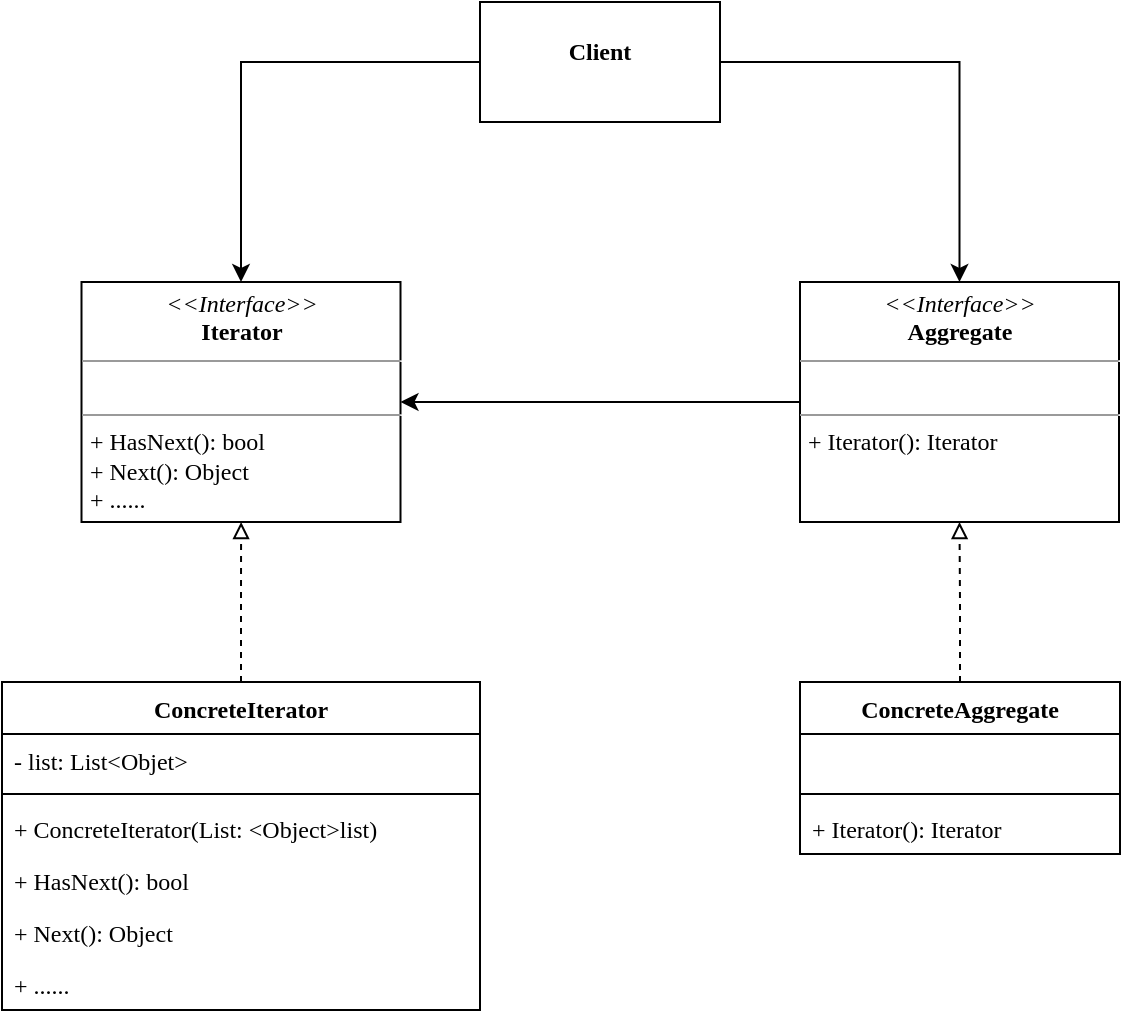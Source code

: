 <mxfile version="20.3.0" type="device"><diagram id="HzjtcIF_E4h1qvze_GLH" name="第 1 页"><mxGraphModel dx="119" dy="608" grid="1" gridSize="10" guides="1" tooltips="1" connect="1" arrows="1" fold="1" page="1" pageScale="1" pageWidth="827" pageHeight="1169" math="0" shadow="0"><root><mxCell id="0"/><mxCell id="1" parent="0"/><mxCell id="3r-v3_GJNiOW35AgCwTC-1" style="edgeStyle=orthogonalEdgeStyle;rounded=0;orthogonalLoop=1;jettySize=auto;html=1;exitX=1;exitY=0.5;exitDx=0;exitDy=0;fontFamily=Times New Roman;" edge="1" parent="1" source="3r-v3_GJNiOW35AgCwTC-2" target="3r-v3_GJNiOW35AgCwTC-15"><mxGeometry relative="1" as="geometry"/></mxCell><mxCell id="3r-v3_GJNiOW35AgCwTC-19" style="edgeStyle=orthogonalEdgeStyle;rounded=0;orthogonalLoop=1;jettySize=auto;html=1;exitX=0;exitY=0.5;exitDx=0;exitDy=0;entryX=0.5;entryY=0;entryDx=0;entryDy=0;" edge="1" parent="1" source="3r-v3_GJNiOW35AgCwTC-2" target="3r-v3_GJNiOW35AgCwTC-18"><mxGeometry relative="1" as="geometry"/></mxCell><mxCell id="3r-v3_GJNiOW35AgCwTC-2" value="&lt;p style=&quot;margin: 0px ; margin-top: 4px ; text-align: center&quot;&gt;&lt;br&gt;&lt;b&gt;Client&lt;/b&gt;&lt;/p&gt;" style="verticalAlign=top;align=left;overflow=fill;fontSize=12;fontFamily=Times New Roman;html=1;" vertex="1" parent="1"><mxGeometry x="1160" y="100" width="120" height="60" as="geometry"/></mxCell><mxCell id="3r-v3_GJNiOW35AgCwTC-3" value="ConcreteIterator" style="swimlane;fontStyle=1;align=center;verticalAlign=top;childLayout=stackLayout;horizontal=1;startSize=26;horizontalStack=0;resizeParent=1;resizeParentMax=0;resizeLast=0;collapsible=1;marginBottom=0;fontFamily=Times New Roman;" vertex="1" parent="1"><mxGeometry x="921" y="440" width="239" height="164" as="geometry"/></mxCell><mxCell id="3r-v3_GJNiOW35AgCwTC-4" value="- list: List&lt;Objet&gt;" style="text;strokeColor=none;fillColor=none;align=left;verticalAlign=top;spacingLeft=4;spacingRight=4;overflow=hidden;rotatable=0;points=[[0,0.5],[1,0.5]];portConstraint=eastwest;fontFamily=Times New Roman;" vertex="1" parent="3r-v3_GJNiOW35AgCwTC-3"><mxGeometry y="26" width="239" height="26" as="geometry"/></mxCell><mxCell id="3r-v3_GJNiOW35AgCwTC-5" value="" style="line;strokeWidth=1;fillColor=none;align=left;verticalAlign=middle;spacingTop=-1;spacingLeft=3;spacingRight=3;rotatable=0;labelPosition=right;points=[];portConstraint=eastwest;fontFamily=Times New Roman;" vertex="1" parent="3r-v3_GJNiOW35AgCwTC-3"><mxGeometry y="52" width="239" height="8" as="geometry"/></mxCell><mxCell id="3r-v3_GJNiOW35AgCwTC-6" value="+ ConcreteIterator(List: &lt;Object&gt;list)&#10;" style="text;strokeColor=none;fillColor=none;align=left;verticalAlign=top;spacingLeft=4;spacingRight=4;overflow=hidden;rotatable=0;points=[[0,0.5],[1,0.5]];portConstraint=eastwest;fontFamily=Times New Roman;" vertex="1" parent="3r-v3_GJNiOW35AgCwTC-3"><mxGeometry y="60" width="239" height="26" as="geometry"/></mxCell><mxCell id="3r-v3_GJNiOW35AgCwTC-8" value="+ HasNext(): bool&#10;" style="text;strokeColor=none;fillColor=none;align=left;verticalAlign=top;spacingLeft=4;spacingRight=4;overflow=hidden;rotatable=0;points=[[0,0.5],[1,0.5]];portConstraint=eastwest;fontFamily=Times New Roman;" vertex="1" parent="3r-v3_GJNiOW35AgCwTC-3"><mxGeometry y="86" width="239" height="26" as="geometry"/></mxCell><mxCell id="3r-v3_GJNiOW35AgCwTC-9" value="+ Next(): Object&#10;" style="text;strokeColor=none;fillColor=none;align=left;verticalAlign=top;spacingLeft=4;spacingRight=4;overflow=hidden;rotatable=0;points=[[0,0.5],[1,0.5]];portConstraint=eastwest;fontFamily=Times New Roman;" vertex="1" parent="3r-v3_GJNiOW35AgCwTC-3"><mxGeometry y="112" width="239" height="26" as="geometry"/></mxCell><mxCell id="3r-v3_GJNiOW35AgCwTC-22" value="+ ......" style="text;strokeColor=none;fillColor=none;align=left;verticalAlign=top;spacingLeft=4;spacingRight=4;overflow=hidden;rotatable=0;points=[[0,0.5],[1,0.5]];portConstraint=eastwest;fontFamily=Times New Roman;" vertex="1" parent="3r-v3_GJNiOW35AgCwTC-3"><mxGeometry y="138" width="239" height="26" as="geometry"/></mxCell><mxCell id="3r-v3_GJNiOW35AgCwTC-10" value="ConcreteAggregate" style="swimlane;fontStyle=1;align=center;verticalAlign=top;childLayout=stackLayout;horizontal=1;startSize=26;horizontalStack=0;resizeParent=1;resizeParentMax=0;resizeLast=0;collapsible=1;marginBottom=0;fontFamily=Times New Roman;" vertex="1" parent="1"><mxGeometry x="1320" y="440" width="160" height="86" as="geometry"/></mxCell><mxCell id="3r-v3_GJNiOW35AgCwTC-11" value=" " style="text;strokeColor=none;fillColor=none;align=left;verticalAlign=top;spacingLeft=4;spacingRight=4;overflow=hidden;rotatable=0;points=[[0,0.5],[1,0.5]];portConstraint=eastwest;fontFamily=Times New Roman;" vertex="1" parent="3r-v3_GJNiOW35AgCwTC-10"><mxGeometry y="26" width="160" height="26" as="geometry"/></mxCell><mxCell id="3r-v3_GJNiOW35AgCwTC-12" value="" style="line;strokeWidth=1;fillColor=none;align=left;verticalAlign=middle;spacingTop=-1;spacingLeft=3;spacingRight=3;rotatable=0;labelPosition=right;points=[];portConstraint=eastwest;fontFamily=Times New Roman;" vertex="1" parent="3r-v3_GJNiOW35AgCwTC-10"><mxGeometry y="52" width="160" height="8" as="geometry"/></mxCell><mxCell id="3r-v3_GJNiOW35AgCwTC-13" value="+ Iterator(): Iterator&#10;" style="text;strokeColor=none;fillColor=none;align=left;verticalAlign=top;spacingLeft=4;spacingRight=4;overflow=hidden;rotatable=0;points=[[0,0.5],[1,0.5]];portConstraint=eastwest;fontFamily=Times New Roman;" vertex="1" parent="3r-v3_GJNiOW35AgCwTC-10"><mxGeometry y="60" width="160" height="26" as="geometry"/></mxCell><mxCell id="3r-v3_GJNiOW35AgCwTC-14" style="rounded=0;orthogonalLoop=1;jettySize=auto;html=1;fontFamily=Times New Roman;entryX=0.5;entryY=1;entryDx=0;entryDy=0;exitX=0.5;exitY=0;exitDx=0;exitDy=0;endArrow=block;endFill=0;dashed=1;edgeStyle=orthogonalEdgeStyle;" edge="1" parent="1" source="3r-v3_GJNiOW35AgCwTC-10" target="3r-v3_GJNiOW35AgCwTC-15"><mxGeometry relative="1" as="geometry"><mxPoint x="1110" y="391" as="sourcePoint"/><mxPoint x="1251" y="391" as="targetPoint"/></mxGeometry></mxCell><mxCell id="3r-v3_GJNiOW35AgCwTC-20" style="edgeStyle=orthogonalEdgeStyle;rounded=0;orthogonalLoop=1;jettySize=auto;html=1;" edge="1" parent="1" source="3r-v3_GJNiOW35AgCwTC-15" target="3r-v3_GJNiOW35AgCwTC-18"><mxGeometry relative="1" as="geometry"/></mxCell><mxCell id="3r-v3_GJNiOW35AgCwTC-15" value="&lt;p style=&quot;margin:0px;margin-top:4px;text-align:center;&quot;&gt;&lt;i&gt;&amp;lt;&amp;lt;Interface&amp;gt;&amp;gt;&lt;/i&gt;&lt;br&gt;&lt;b&gt;Aggregate&lt;/b&gt;&lt;/p&gt;&lt;hr size=&quot;1&quot;&gt;&lt;p style=&quot;margin:0px;margin-left:4px;&quot;&gt;&lt;br&gt;&lt;/p&gt;&lt;hr size=&quot;1&quot;&gt;&lt;p style=&quot;margin:0px;margin-left:4px;&quot;&gt;+ Iterator(): Iterator&lt;br&gt;&lt;/p&gt;" style="verticalAlign=top;align=left;overflow=fill;fontSize=12;fontFamily=Times New Roman;html=1;" vertex="1" parent="1"><mxGeometry x="1320" y="240" width="159.5" height="120" as="geometry"/></mxCell><mxCell id="3r-v3_GJNiOW35AgCwTC-16" style="rounded=0;orthogonalLoop=1;jettySize=auto;html=1;fontFamily=Times New Roman;endArrow=block;endFill=0;dashed=1;edgeStyle=orthogonalEdgeStyle;" edge="1" parent="1" source="3r-v3_GJNiOW35AgCwTC-3" target="3r-v3_GJNiOW35AgCwTC-18"><mxGeometry relative="1" as="geometry"><mxPoint x="1330.5" y="431" as="sourcePoint"/><mxPoint x="1330.25" y="351" as="targetPoint"/></mxGeometry></mxCell><mxCell id="3r-v3_GJNiOW35AgCwTC-18" value="&lt;p style=&quot;margin:0px;margin-top:4px;text-align:center;&quot;&gt;&lt;i&gt;&amp;lt;&amp;lt;Interface&amp;gt;&amp;gt;&lt;/i&gt;&lt;br&gt;&lt;b&gt;Iterator&lt;/b&gt;&lt;/p&gt;&lt;hr size=&quot;1&quot;&gt;&lt;p style=&quot;margin:0px;margin-left:4px;&quot;&gt;&lt;br&gt;&lt;/p&gt;&lt;hr size=&quot;1&quot;&gt;&lt;p style=&quot;margin:0px;margin-left:4px;&quot;&gt;+ HasNext(): bool&lt;br&gt;&lt;/p&gt;&lt;p style=&quot;margin:0px;margin-left:4px;&quot;&gt;+ Next(): Object&lt;/p&gt;&lt;p style=&quot;margin:0px;margin-left:4px;&quot;&gt;+ ......&lt;/p&gt;" style="verticalAlign=top;align=left;overflow=fill;fontSize=12;fontFamily=Times New Roman;html=1;" vertex="1" parent="1"><mxGeometry x="960.75" y="240" width="159.5" height="120" as="geometry"/></mxCell></root></mxGraphModel></diagram></mxfile>
